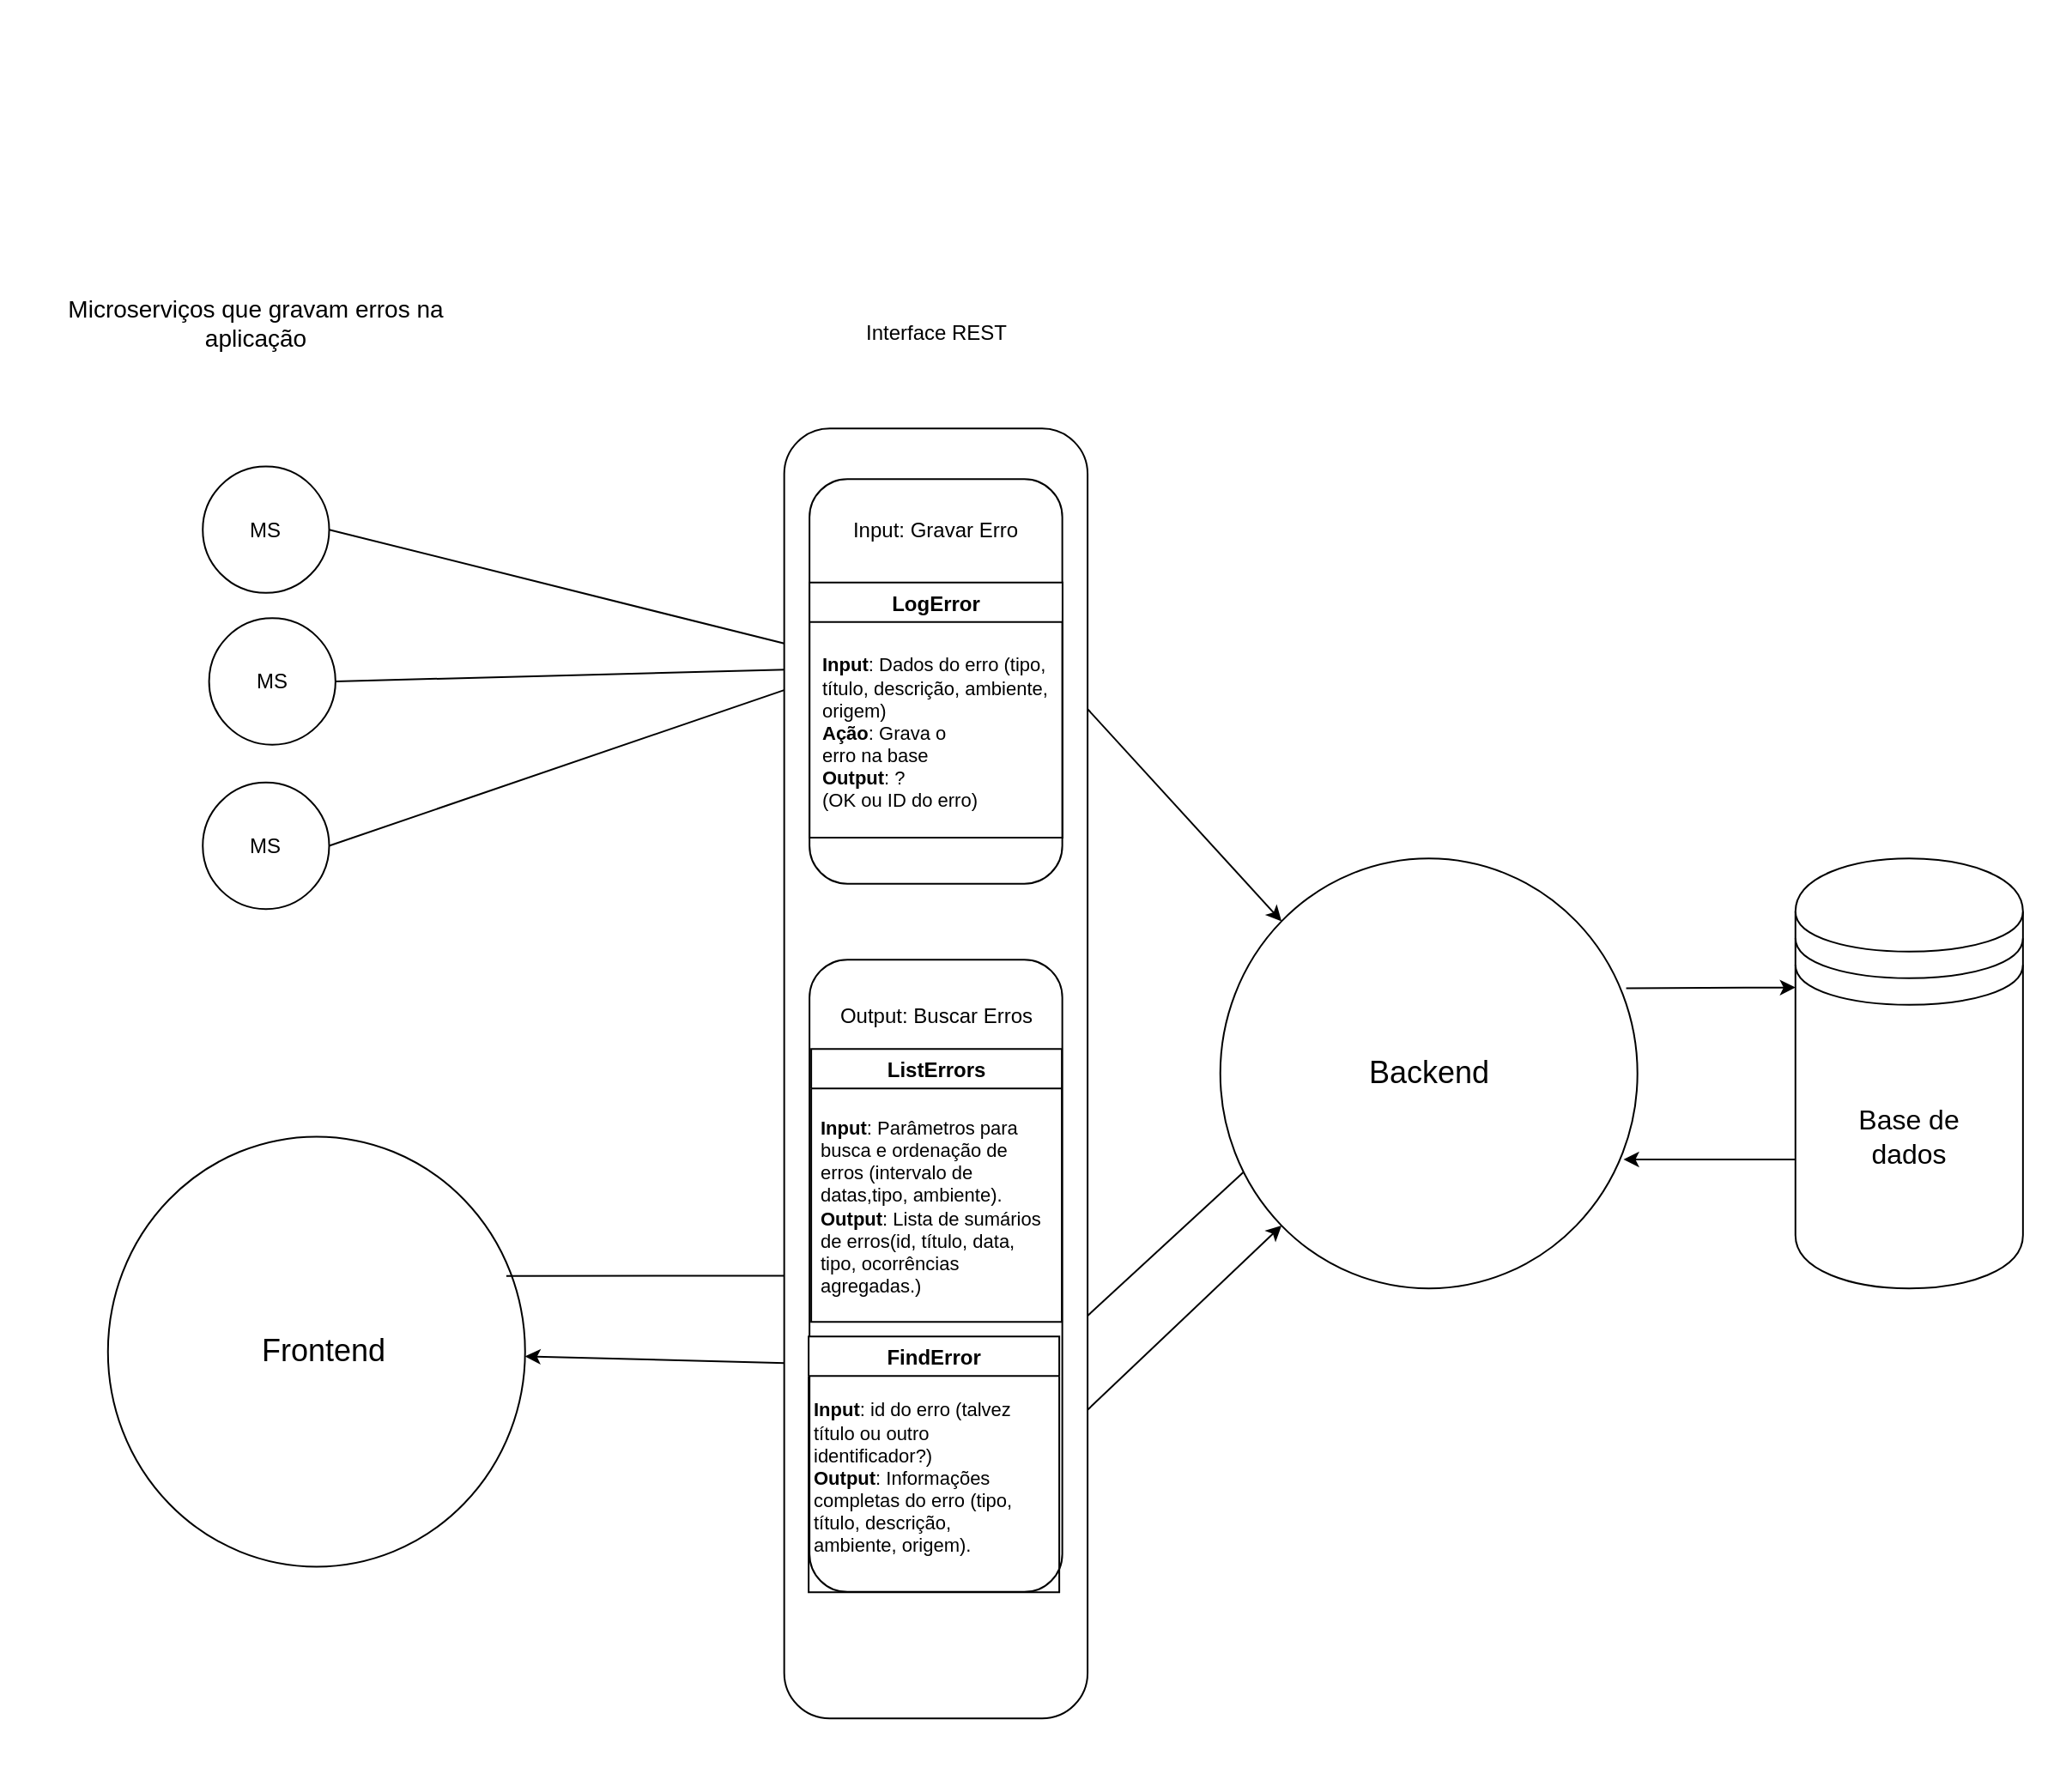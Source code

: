<mxfile version="12.0.0" type="device" pages="1"><diagram id="cvA6GfhJ9MbU6rOwyBwM" name="Page-1"><mxGraphModel dx="4785" dy="3350" grid="1" gridSize="10" guides="1" tooltips="1" connect="1" arrows="1" fold="1" page="1" pageScale="1" pageWidth="850" pageHeight="1100" math="0" shadow="0"><root><mxCell id="0"/><mxCell id="1" parent="0"/><mxCell id="ubPMHgb0RJ8jknI0h8GK-197" value="" style="group;" vertex="1" connectable="0" parent="1"><mxGeometry x="-14" y="-160" width="1205" height="1043" as="geometry"/></mxCell><mxCell id="ubPMHgb0RJ8jknI0h8GK-195" value="" style="group" vertex="1" connectable="0" parent="ubPMHgb0RJ8jknI0h8GK-197"><mxGeometry x="50" y="159.016" width="1155" height="883.984" as="geometry"/></mxCell><mxCell id="ubPMHgb0RJ8jknI0h8GK-194" value="" style="group" vertex="1" connectable="0" parent="ubPMHgb0RJ8jknI0h8GK-195"><mxGeometry width="1155" height="883.984" as="geometry"/></mxCell><mxCell id="ubPMHgb0RJ8jknI0h8GK-193" value="" style="group" vertex="1" connectable="0" parent="ubPMHgb0RJ8jknI0h8GK-194"><mxGeometry width="1155" height="883.984" as="geometry"/></mxCell><mxCell id="ubPMHgb0RJ8jknI0h8GK-106" value="" style="group;aspect=fixed;container=1;" vertex="1" connectable="0" parent="ubPMHgb0RJ8jknI0h8GK-193"><mxGeometry width="1155" height="870" as="geometry"/></mxCell><mxCell id="ubPMHgb0RJ8jknI0h8GK-104" value="" style="group;aspect=fixed;" vertex="1" connectable="0" parent="ubPMHgb0RJ8jknI0h8GK-106"><mxGeometry x="-51" y="-17" width="1206" height="887" as="geometry"/></mxCell><mxCell id="ubPMHgb0RJ8jknI0h8GK-102" value="" style="group" vertex="1" connectable="0" parent="ubPMHgb0RJ8jknI0h8GK-104"><mxGeometry x="16.5" y="4.5" width="1161.938" height="854.585" as="geometry"/></mxCell><mxCell id="ubPMHgb0RJ8jknI0h8GK-101" value="" style="group" vertex="1" connectable="0" parent="ubPMHgb0RJ8jknI0h8GK-102"><mxGeometry width="1161.938" height="854.585" as="geometry"/></mxCell><mxCell id="ubPMHgb0RJ8jknI0h8GK-95" value="" style="group" vertex="1" connectable="0" parent="ubPMHgb0RJ8jknI0h8GK-101"><mxGeometry width="1161.938" height="854.585" as="geometry"/></mxCell><mxCell id="ubPMHgb0RJ8jknI0h8GK-37" value="" style="group" vertex="1" connectable="0" parent="ubPMHgb0RJ8jknI0h8GK-95"><mxGeometry x="105.296" y="213.646" width="73.634" height="73.671" as="geometry"/></mxCell><mxCell id="ubPMHgb0RJ8jknI0h8GK-38" value="" style="group" vertex="1" connectable="0" parent="ubPMHgb0RJ8jknI0h8GK-37"><mxGeometry width="73.634" height="73.671" as="geometry"/></mxCell><mxCell id="ubPMHgb0RJ8jknI0h8GK-39" value="" style="ellipse;whiteSpace=wrap;html=1;" vertex="1" parent="ubPMHgb0RJ8jknI0h8GK-38"><mxGeometry width="73.634" height="73.671" as="geometry"/></mxCell><mxCell id="ubPMHgb0RJ8jknI0h8GK-40" value="&lt;div&gt;MS&lt;/div&gt;" style="text;html=1;strokeColor=none;fillColor=none;align=center;verticalAlign=middle;whiteSpace=wrap;rounded=0;" vertex="1" parent="ubPMHgb0RJ8jknI0h8GK-38"><mxGeometry x="7.363" y="22.101" width="58.907" height="29.468" as="geometry"/></mxCell><mxCell id="ubPMHgb0RJ8jknI0h8GK-45" value="&lt;div&gt;&lt;font style=&quot;font-size: 14px&quot;&gt;Microserviços que gravam erros na aplicação&lt;/font&gt;&lt;/div&gt;&lt;div&gt;&lt;font size=&quot;3&quot;&gt;&lt;br&gt;&lt;/font&gt;&lt;/div&gt;" style="text;html=1;strokeColor=none;fillColor=none;align=center;verticalAlign=middle;whiteSpace=wrap;rounded=0;" vertex="1" parent="ubPMHgb0RJ8jknI0h8GK-95"><mxGeometry width="263.608" height="103.14" as="geometry"/></mxCell><mxCell id="ubPMHgb0RJ8jknI0h8GK-55" value="" style="group" vertex="1" connectable="0" parent="ubPMHgb0RJ8jknI0h8GK-95"><mxGeometry x="101.614" y="125.241" width="73.634" height="73.671" as="geometry"/></mxCell><mxCell id="ubPMHgb0RJ8jknI0h8GK-41" value="" style="group" vertex="1" connectable="0" parent="ubPMHgb0RJ8jknI0h8GK-55"><mxGeometry width="73.634" height="73.671" as="geometry"/></mxCell><mxCell id="ubPMHgb0RJ8jknI0h8GK-42" value="" style="group" vertex="1" connectable="0" parent="ubPMHgb0RJ8jknI0h8GK-41"><mxGeometry width="73.634" height="73.671" as="geometry"/></mxCell><mxCell id="ubPMHgb0RJ8jknI0h8GK-43" value="" style="ellipse;whiteSpace=wrap;html=1;" vertex="1" parent="ubPMHgb0RJ8jknI0h8GK-42"><mxGeometry width="73.634" height="73.671" as="geometry"/></mxCell><mxCell id="ubPMHgb0RJ8jknI0h8GK-44" value="&lt;div&gt;MS&lt;/div&gt;" style="text;html=1;strokeColor=none;fillColor=none;align=center;verticalAlign=middle;whiteSpace=wrap;rounded=0;" vertex="1" parent="ubPMHgb0RJ8jknI0h8GK-42"><mxGeometry x="7.363" y="22.101" width="58.907" height="29.468" as="geometry"/></mxCell><mxCell id="ubPMHgb0RJ8jknI0h8GK-56" value="" style="group" vertex="1" connectable="0" parent="ubPMHgb0RJ8jknI0h8GK-95"><mxGeometry x="13.254" y="88.405" width="73.634" height="73.671" as="geometry"/></mxCell><mxCell id="ubPMHgb0RJ8jknI0h8GK-27" value="" style="group" vertex="1" connectable="0" parent="ubPMHgb0RJ8jknI0h8GK-56"><mxGeometry width="73.634" height="73.671" as="geometry"/></mxCell><mxCell id="ubPMHgb0RJ8jknI0h8GK-59" value="" style="group" vertex="1" connectable="0" parent="ubPMHgb0RJ8jknI0h8GK-95"><mxGeometry x="101.614" y="309.419" width="73.634" height="73.671" as="geometry"/></mxCell><mxCell id="ubPMHgb0RJ8jknI0h8GK-33" value="" style="group" vertex="1" connectable="0" parent="ubPMHgb0RJ8jknI0h8GK-59"><mxGeometry width="73.634" height="73.671" as="geometry"/></mxCell><mxCell id="ubPMHgb0RJ8jknI0h8GK-34" value="" style="group" vertex="1" connectable="0" parent="ubPMHgb0RJ8jknI0h8GK-33"><mxGeometry width="73.634" height="73.671" as="geometry"/></mxCell><mxCell id="ubPMHgb0RJ8jknI0h8GK-35" value="" style="ellipse;whiteSpace=wrap;html=1;" vertex="1" parent="ubPMHgb0RJ8jknI0h8GK-34"><mxGeometry width="73.634" height="73.671" as="geometry"/></mxCell><mxCell id="ubPMHgb0RJ8jknI0h8GK-36" value="&lt;div&gt;MS&lt;/div&gt;" style="text;html=1;strokeColor=none;fillColor=none;align=center;verticalAlign=middle;whiteSpace=wrap;rounded=0;" vertex="1" parent="ubPMHgb0RJ8jknI0h8GK-34"><mxGeometry x="7.363" y="22.101" width="58.907" height="29.468" as="geometry"/></mxCell><mxCell id="ubPMHgb0RJ8jknI0h8GK-62" value="" style="endArrow=classic;html=1;exitX=1;exitY=0.5;exitDx=0;exitDy=0;" edge="1" parent="ubPMHgb0RJ8jknI0h8GK-95" source="ubPMHgb0RJ8jknI0h8GK-43" target="ubPMHgb0RJ8jknI0h8GK-4"><mxGeometry width="50" height="50" relative="1" as="geometry"><mxPoint x="204.701" y="206.279" as="sourcePoint"/><mxPoint x="278.335" y="132.608" as="targetPoint"/></mxGeometry></mxCell><mxCell id="ubPMHgb0RJ8jknI0h8GK-64" value="" style="endArrow=classic;html=1;entryX=0;entryY=0.5;entryDx=0;entryDy=0;exitX=1;exitY=0.5;exitDx=0;exitDy=0;" edge="1" parent="ubPMHgb0RJ8jknI0h8GK-95" source="ubPMHgb0RJ8jknI0h8GK-35" target="ubPMHgb0RJ8jknI0h8GK-4"><mxGeometry width="50" height="50" relative="1" as="geometry"><mxPoint x="234.155" y="412.558" as="sourcePoint"/><mxPoint x="307.788" y="338.887" as="targetPoint"/></mxGeometry></mxCell><mxCell id="ubPMHgb0RJ8jknI0h8GK-65" value="" style="endArrow=classic;html=1;exitX=1;exitY=0.5;exitDx=0;exitDy=0;entryX=0.015;entryY=0.469;entryDx=0;entryDy=0;entryPerimeter=0;" edge="1" parent="ubPMHgb0RJ8jknI0h8GK-95" source="ubPMHgb0RJ8jknI0h8GK-39" target="ubPMHgb0RJ8jknI0h8GK-4"><mxGeometry width="50" height="50" relative="1" as="geometry"><mxPoint x="234.155" y="294.684" as="sourcePoint"/><mxPoint x="307.788" y="221.013" as="targetPoint"/></mxGeometry></mxCell><mxCell id="ubPMHgb0RJ8jknI0h8GK-68" value="" style="group" vertex="1" connectable="0" parent="ubPMHgb0RJ8jknI0h8GK-95"><mxGeometry x="46.389" y="515.698" width="242.991" height="250.482" as="geometry"/></mxCell><mxCell id="ubPMHgb0RJ8jknI0h8GK-8" value="" style="ellipse;whiteSpace=wrap;html=1;" vertex="1" parent="ubPMHgb0RJ8jknI0h8GK-68"><mxGeometry width="242.991" height="250.482" as="geometry"/></mxCell><mxCell id="ubPMHgb0RJ8jknI0h8GK-66" value="&lt;font style=&quot;font-size: 18px&quot;&gt;Frontend&lt;/font&gt;" style="text;html=1;strokeColor=none;fillColor=none;align=center;verticalAlign=middle;whiteSpace=wrap;rounded=0;" vertex="1" parent="ubPMHgb0RJ8jknI0h8GK-68"><mxGeometry x="58.907" y="99.456" width="132.54" height="51.57" as="geometry"/></mxCell><mxCell id="ubPMHgb0RJ8jknI0h8GK-70" value="" style="endArrow=classic;html=1;entryX=0;entryY=0.5;entryDx=0;entryDy=0;exitX=0.955;exitY=0.324;exitDx=0;exitDy=0;exitPerimeter=0;" edge="1" parent="ubPMHgb0RJ8jknI0h8GK-95" source="ubPMHgb0RJ8jknI0h8GK-8" target="ubPMHgb0RJ8jknI0h8GK-5"><mxGeometry width="50" height="50" relative="1" as="geometry"><mxPoint x="293.062" y="589.369" as="sourcePoint"/><mxPoint x="366.695" y="515.698" as="targetPoint"/></mxGeometry></mxCell><mxCell id="ubPMHgb0RJ8jknI0h8GK-72" value="" style="endArrow=classic;html=1;exitX=0.001;exitY=0.639;exitDx=0;exitDy=0;exitPerimeter=0;" edge="1" parent="ubPMHgb0RJ8jknI0h8GK-95" source="ubPMHgb0RJ8jknI0h8GK-5" target="ubPMHgb0RJ8jknI0h8GK-8"><mxGeometry width="50" height="50" relative="1" as="geometry"><mxPoint x="293.062" y="810.382" as="sourcePoint"/><mxPoint x="366.695" y="736.711" as="targetPoint"/></mxGeometry></mxCell><mxCell id="ubPMHgb0RJ8jknI0h8GK-75" value="" style="group" vertex="1" connectable="0" parent="ubPMHgb0RJ8jknI0h8GK-95"><mxGeometry x="694.365" y="353.621" width="242.991" height="250.482" as="geometry"/></mxCell><mxCell id="ubPMHgb0RJ8jknI0h8GK-7" value="" style="ellipse;whiteSpace=wrap;html=1;" vertex="1" parent="ubPMHgb0RJ8jknI0h8GK-75"><mxGeometry width="242.991" height="250.482" as="geometry"/></mxCell><mxCell id="ubPMHgb0RJ8jknI0h8GK-74" value="&lt;font style=&quot;font-size: 18px&quot;&gt;Backend&lt;/font&gt;" style="text;html=1;strokeColor=none;fillColor=none;align=center;verticalAlign=middle;whiteSpace=wrap;rounded=0;" vertex="1" parent="ubPMHgb0RJ8jknI0h8GK-75"><mxGeometry x="33.135" y="110.507" width="176.721" height="29.468" as="geometry"/></mxCell><mxCell id="ubPMHgb0RJ8jknI0h8GK-77" value="" style="group" vertex="1" connectable="0" parent="ubPMHgb0RJ8jknI0h8GK-95"><mxGeometry x="1029.397" y="353.621" width="132.54" height="250.482" as="geometry"/></mxCell><mxCell id="ubPMHgb0RJ8jknI0h8GK-1" value="" style="shape=datastore;whiteSpace=wrap;html=1;" vertex="1" parent="ubPMHgb0RJ8jknI0h8GK-77"><mxGeometry width="132.54" height="250.482" as="geometry"/></mxCell><mxCell id="ubPMHgb0RJ8jknI0h8GK-76" value="&lt;font size=&quot;3&quot;&gt;Base de dados&lt;br&gt;&lt;/font&gt;" style="text;html=1;strokeColor=none;fillColor=none;align=center;verticalAlign=middle;whiteSpace=wrap;rounded=0;" vertex="1" parent="ubPMHgb0RJ8jknI0h8GK-77"><mxGeometry x="29.453" y="95.772" width="73.634" height="132.608" as="geometry"/></mxCell><mxCell id="ubPMHgb0RJ8jknI0h8GK-78" value="" style="endArrow=classic;html=1;exitX=0.973;exitY=0.302;exitDx=0;exitDy=0;exitPerimeter=0;entryX=0;entryY=0.3;entryDx=0;entryDy=0;" edge="1" parent="ubPMHgb0RJ8jknI0h8GK-95" source="ubPMHgb0RJ8jknI0h8GK-7" target="ubPMHgb0RJ8jknI0h8GK-1"><mxGeometry width="50" height="50" relative="1" as="geometry"><mxPoint x="911.584" y="309.419" as="sourcePoint"/><mxPoint x="985.217" y="235.748" as="targetPoint"/></mxGeometry></mxCell><mxCell id="ubPMHgb0RJ8jknI0h8GK-79" value="" style="endArrow=classic;html=1;exitX=0;exitY=0.7;exitDx=0;exitDy=0;" edge="1" parent="ubPMHgb0RJ8jknI0h8GK-95" source="ubPMHgb0RJ8jknI0h8GK-1"><mxGeometry width="50" height="50" relative="1" as="geometry"><mxPoint x="779.043" y="736.711" as="sourcePoint"/><mxPoint x="929.256" y="528.958" as="targetPoint"/></mxGeometry></mxCell><mxCell id="ubPMHgb0RJ8jknI0h8GK-80" value="" style="endArrow=classic;html=1;exitX=1;exitY=0.5;exitDx=0;exitDy=0;entryX=0;entryY=0;entryDx=0;entryDy=0;" edge="1" parent="ubPMHgb0RJ8jknI0h8GK-95" source="ubPMHgb0RJ8jknI0h8GK-4" target="ubPMHgb0RJ8jknI0h8GK-7"><mxGeometry width="50" height="50" relative="1" as="geometry"><mxPoint x="675.956" y="265.216" as="sourcePoint"/><mxPoint x="779.043" y="206.279" as="targetPoint"/></mxGeometry></mxCell><mxCell id="ubPMHgb0RJ8jknI0h8GK-82" value="" style="endArrow=classic;html=1;exitX=1;exitY=0.75;exitDx=0;exitDy=0;entryX=0;entryY=1;entryDx=0;entryDy=0;" edge="1" parent="ubPMHgb0RJ8jknI0h8GK-95" source="ubPMHgb0RJ8jknI0h8GK-5" target="ubPMHgb0RJ8jknI0h8GK-7"><mxGeometry width="50" height="50" relative="1" as="geometry"><mxPoint x="734.863" y="795.648" as="sourcePoint"/><mxPoint x="808.497" y="721.977" as="targetPoint"/></mxGeometry></mxCell><mxCell id="ubPMHgb0RJ8jknI0h8GK-83" value="" style="endArrow=classic;html=1;exitX=0.055;exitY=0.73;exitDx=0;exitDy=0;exitPerimeter=0;entryX=1;entryY=0.6;entryDx=0;entryDy=0;entryPerimeter=0;" edge="1" parent="ubPMHgb0RJ8jknI0h8GK-95" source="ubPMHgb0RJ8jknI0h8GK-7" target="ubPMHgb0RJ8jknI0h8GK-5"><mxGeometry width="50" height="50" relative="1" as="geometry"><mxPoint x="690.683" y="780.914" as="sourcePoint"/><mxPoint x="764.316" y="707.243" as="targetPoint"/></mxGeometry></mxCell><mxCell id="ubPMHgb0RJ8jknI0h8GK-84" value="&lt;div&gt;Interface REST&lt;/div&gt;" style="text;html=1;strokeColor=none;fillColor=none;align=center;verticalAlign=middle;whiteSpace=wrap;rounded=0;" vertex="1" parent="ubPMHgb0RJ8jknI0h8GK-95"><mxGeometry x="462.419" y="22.101" width="132.54" height="51.57" as="geometry"/></mxCell><mxCell id="ubPMHgb0RJ8jknI0h8GK-94" value="" style="group" vertex="1" connectable="0" parent="ubPMHgb0RJ8jknI0h8GK-95"><mxGeometry x="440.329" y="103.14" width="268.452" height="751.445" as="geometry"/></mxCell><mxCell id="ubPMHgb0RJ8jknI0h8GK-3" value="" style="rounded=1;whiteSpace=wrap;html=1;" vertex="1" parent="ubPMHgb0RJ8jknI0h8GK-94"><mxGeometry width="176.721" height="751.445" as="geometry"/></mxCell><mxCell id="ubPMHgb0RJ8jknI0h8GK-69" value="" style="group" vertex="1" connectable="0" parent="ubPMHgb0RJ8jknI0h8GK-94"><mxGeometry x="14.727" y="29.468" width="253.725" height="648.306" as="geometry"/></mxCell><mxCell id="ubPMHgb0RJ8jknI0h8GK-4" value="" style="rounded=1;whiteSpace=wrap;html=1;" vertex="1" parent="ubPMHgb0RJ8jknI0h8GK-69"><mxGeometry width="147.267" height="235.748" as="geometry"/></mxCell><mxCell id="ubPMHgb0RJ8jknI0h8GK-5" value="" style="rounded=1;whiteSpace=wrap;html=1;" vertex="1" parent="ubPMHgb0RJ8jknI0h8GK-69"><mxGeometry y="279.95" width="147.267" height="368.355" as="geometry"/></mxCell><mxCell id="ubPMHgb0RJ8jknI0h8GK-85" value="Input: Gravar Erro" style="text;html=1;strokeColor=none;fillColor=none;align=center;verticalAlign=middle;whiteSpace=wrap;rounded=0;" vertex="1" parent="ubPMHgb0RJ8jknI0h8GK-69"><mxGeometry x="14.727" y="14.734" width="117.814" height="29.468" as="geometry"/></mxCell><mxCell id="ubPMHgb0RJ8jknI0h8GK-86" value="Output: Buscar Erros" style="text;html=1;strokeColor=none;fillColor=none;align=center;verticalAlign=middle;whiteSpace=wrap;rounded=0;" vertex="1" parent="ubPMHgb0RJ8jknI0h8GK-69"><mxGeometry y="287.317" width="147.267" height="51.57" as="geometry"/></mxCell><mxCell id="ubPMHgb0RJ8jknI0h8GK-120" value="LogError" style="swimlane;" vertex="1" parent="ubPMHgb0RJ8jknI0h8GK-69"><mxGeometry y="60.222" width="147.407" height="148.711" as="geometry"/></mxCell><mxCell id="ubPMHgb0RJ8jknI0h8GK-136" value="ListErrors" style="swimlane;" vertex="1" parent="ubPMHgb0RJ8jknI0h8GK-69"><mxGeometry x="1" y="332" width="146" height="159" as="geometry"/></mxCell><mxCell id="ubPMHgb0RJ8jknI0h8GK-190" value="&lt;div style=&quot;font-size: 11px&quot; align=&quot;left&quot;&gt;&lt;font style=&quot;font-size: 11px&quot;&gt;&lt;b&gt;Input&lt;/b&gt;: Parâmetros para busca e ordenação de erros (intervalo de datas,tipo, ambiente).&lt;/font&gt;&lt;/div&gt;&lt;div style=&quot;font-size: 11px&quot; align=&quot;left&quot;&gt;&lt;font style=&quot;font-size: 11px&quot;&gt;&lt;b&gt;Output&lt;/b&gt;: Lista de sumários de erros(id, título, data, tipo, ocorrências agregadas.)&lt;br&gt;&lt;/font&gt; &lt;/div&gt;" style="text;html=1;strokeColor=none;fillColor=none;align=left;verticalAlign=middle;whiteSpace=wrap;rounded=0;" vertex="1" parent="ubPMHgb0RJ8jknI0h8GK-136"><mxGeometry x="3.5" y="32.5" width="138" height="119" as="geometry"/></mxCell><mxCell id="ubPMHgb0RJ8jknI0h8GK-188" value="FindError" style="swimlane;" vertex="1" parent="ubPMHgb0RJ8jknI0h8GK-69"><mxGeometry x="-0.5" y="499.5" width="146" height="149" as="geometry"/></mxCell><mxCell id="ubPMHgb0RJ8jknI0h8GK-191" value="&lt;div style=&quot;font-size: 11px&quot; align=&quot;left&quot;&gt;&lt;font style=&quot;font-size: 11px&quot;&gt;&lt;b&gt;Input&lt;/b&gt;: Dados do erro (tipo, título, descrição, ambiente, origem)&lt;br&gt;&lt;/font&gt;&lt;/div&gt;&lt;div style=&quot;font-size: 11px&quot; align=&quot;left&quot;&gt;&lt;font style=&quot;font-size: 11px&quot;&gt;&lt;b&gt;Ação&lt;/b&gt;: Grava o &lt;br&gt;&lt;/font&gt;&lt;/div&gt;&lt;div style=&quot;font-size: 11px&quot; align=&quot;left&quot;&gt;&lt;font style=&quot;font-size: 11px&quot;&gt;erro na base&lt;/font&gt;&lt;/div&gt;&lt;div style=&quot;font-size: 11px&quot; align=&quot;left&quot;&gt;&lt;font style=&quot;font-size: 11px&quot;&gt;&lt;b&gt;Output&lt;/b&gt;: ? &lt;br&gt;&lt;/font&gt;&lt;/div&gt;&lt;div style=&quot;font-size: 11px&quot; align=&quot;left&quot;&gt;&lt;font style=&quot;font-size: 11px&quot;&gt;(OK ou ID do erro)&lt;br&gt;&lt;/font&gt;&lt;/div&gt;" style="text;html=1;strokeColor=none;fillColor=none;align=left;verticalAlign=middle;whiteSpace=wrap;rounded=0;" vertex="1" parent="ubPMHgb0RJ8jknI0h8GK-69"><mxGeometry x="5" y="85" width="136" height="126" as="geometry"/></mxCell><mxCell id="ubPMHgb0RJ8jknI0h8GK-192" value="&lt;div style=&quot;font-size: 11px&quot; align=&quot;left&quot;&gt;&lt;font style=&quot;font-size: 11px&quot;&gt;&lt;b&gt;Input&lt;/b&gt;: id do erro (talvez título ou outro identificador?)&lt;/font&gt;&lt;/div&gt;&lt;div style=&quot;font-size: 11px&quot; align=&quot;left&quot;&gt;&lt;font style=&quot;font-size: 11px&quot;&gt;&lt;b&gt;Output&lt;/b&gt;: Informações completas do erro (tipo, título, descrição, ambiente, origem). &lt;br&gt;&lt;/font&gt;&lt;/div&gt;" style="text;html=1;strokeColor=none;fillColor=none;align=left;verticalAlign=middle;whiteSpace=wrap;rounded=0;" vertex="1" parent="ubPMHgb0RJ8jknI0h8GK-69"><mxGeometry y="524" width="130" height="116" as="geometry"/></mxCell></root></mxGraphModel></diagram></mxfile>